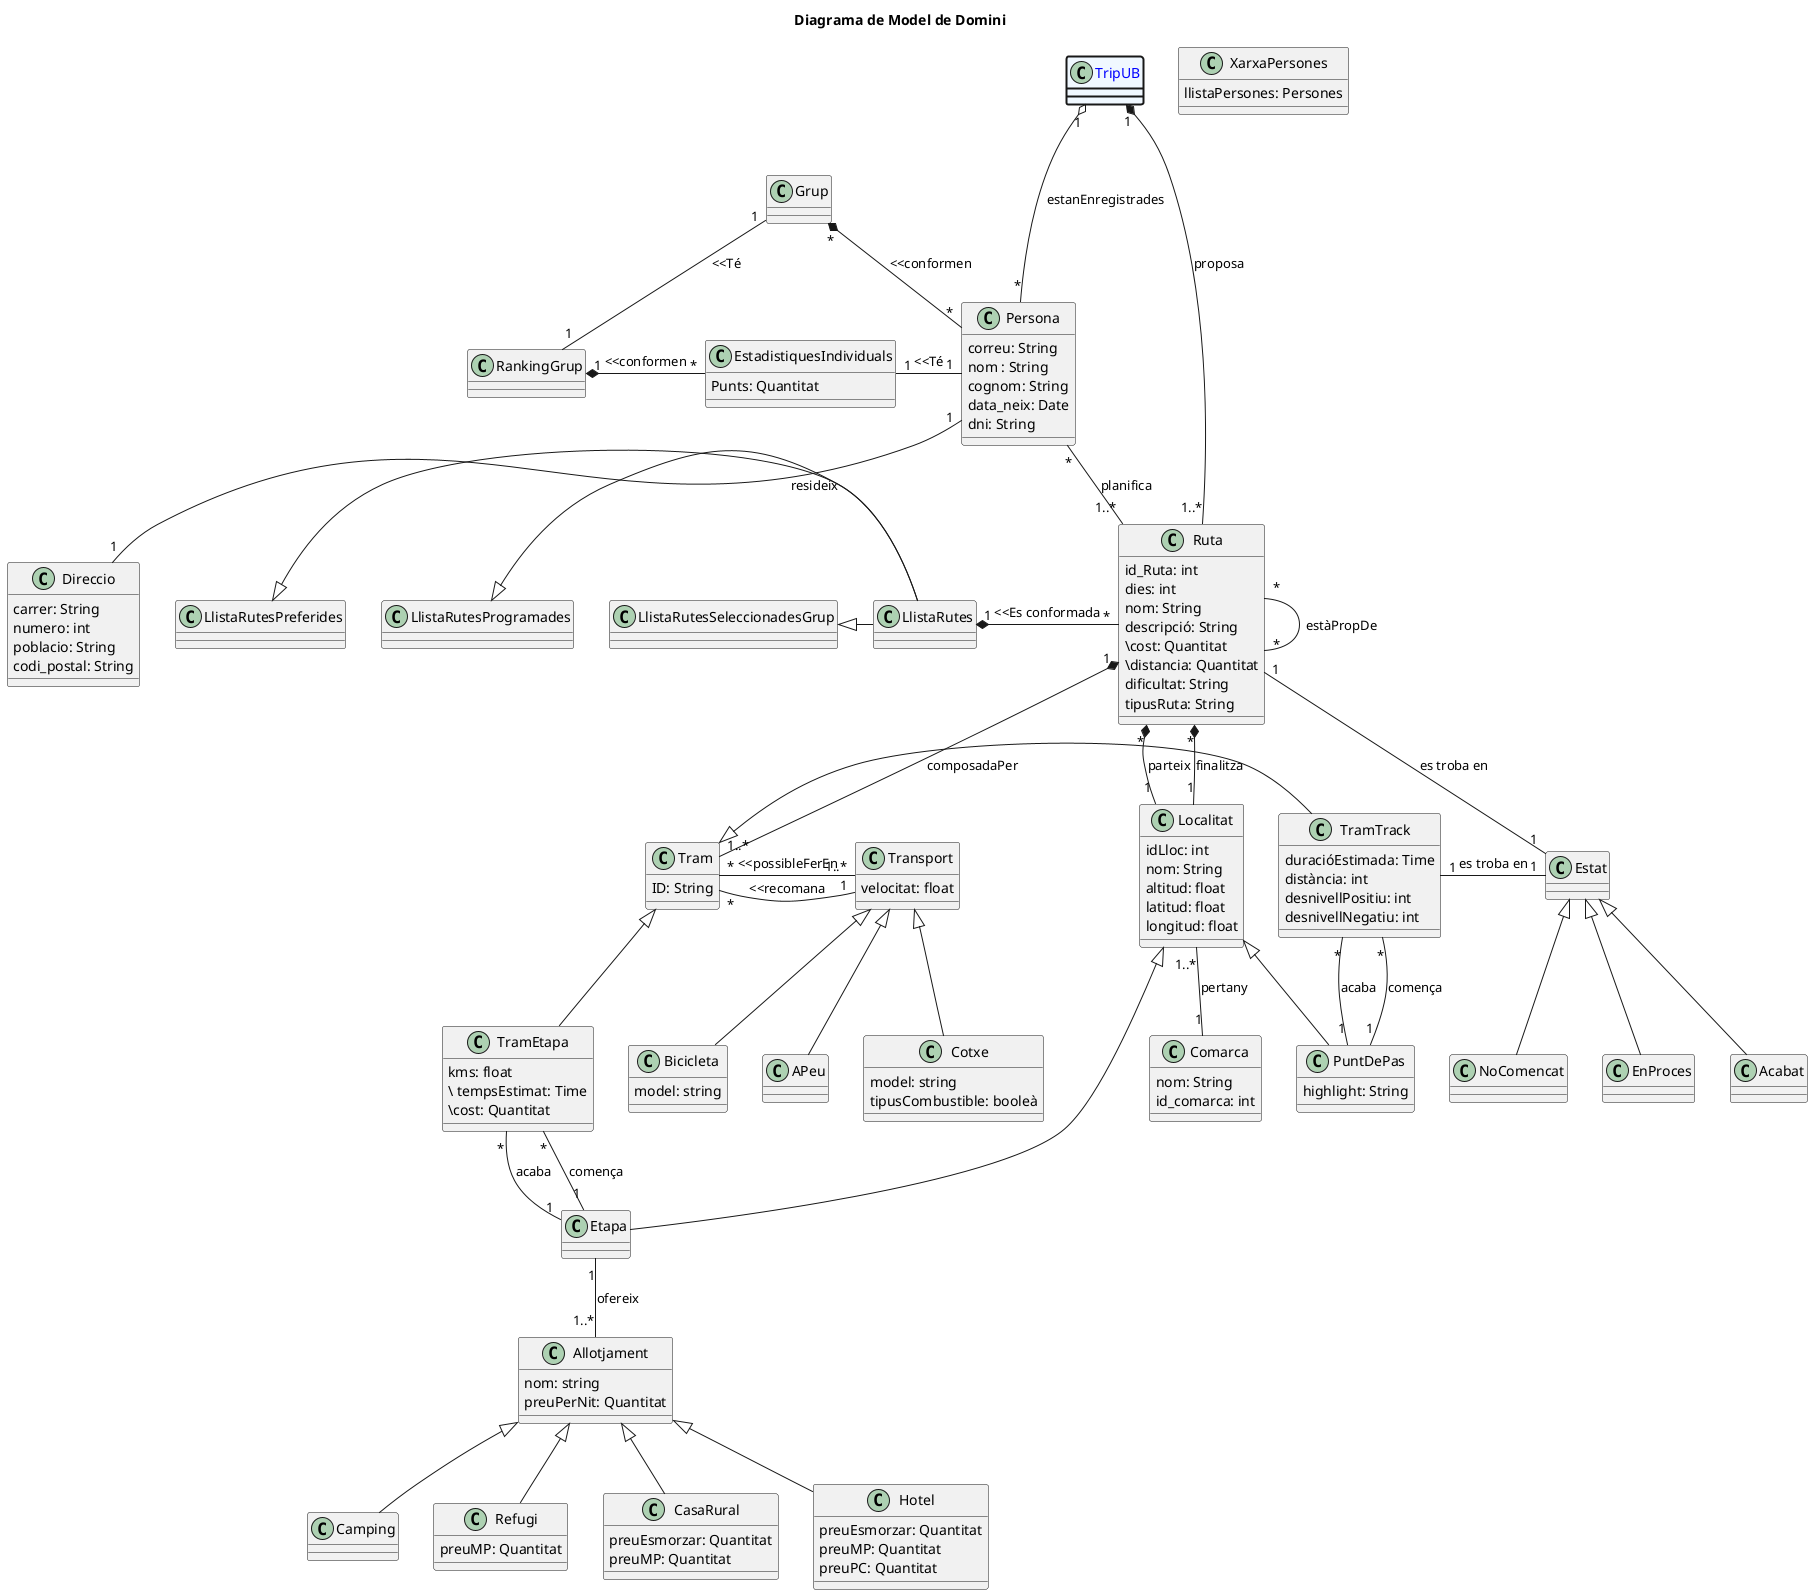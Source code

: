 
@startuml
skinparam classAttributeIconSize 0
title Diagrama de Model de Domini



TripUB "1" o--- "*" Persona: estanEnregistrades
TripUB "1"*--- "1..*" Ruta : proposa

Ruta "*" *-- "1" Localitat : parteix
Ruta "*" *-- "1" Localitat : finalitza


Ruta "1" *-- "1..*" Tram : composadaPer
Tram "*" -left- "1" Transport: <<recomana
Tram "*" -left- "1..*" Transport: <<possibleFerEn

Ruta "*" --"*" Ruta: estàPropDe

Transport <|-- Cotxe
Transport <|-- Bicicleta
Transport <|-- APeu

Tram <|-- TramEtapa
Tram <|-right- TramTrack

TramEtapa "*" -- "1" Etapa: comença
TramEtapa "*" -- "1" Etapa: acaba

Persona "1" -left- "1" EstadistiquesIndividuals: <<Té
EstadistiquesIndividuals "*" -left-* "1" RankingGrup: <<conformen
Grup "*" *-- "*" Persona: <<conformen
Grup "1" -down- "1" RankingGrup: <<Té

Localitat "1..*" --"1" Comarca: pertany

Localitat <|-- Etapa
Localitat <|-right-- PuntDePas

Etapa "1" -- "1..*" Allotjament: ofereix
Allotjament <|-- Camping
Allotjament <|-- Refugi
Allotjament <|-- CasaRural
Allotjament <|-- Hotel


TramTrack "*" -- "1" PuntDePas: comença
TramTrack "*" -- "1" PuntDePas: acaba

Persona "*" -- "1..*" Ruta : planifica
Persona "1" -- "1" Direccio : resideix

Ruta "1" -right- "1" Estat: es troba en
TramTrack"1" -right- "1" Estat: es troba en
Estat <|-down- NoComencat
Estat <|-down- EnProces
Estat <|-down- Acabat

LlistaRutes"1" *-right- "*" Ruta: <<Es conformada
LlistaRutesPreferides <|-right- LlistaRutes
LlistaRutesProgramades <|-right- LlistaRutes
LlistaRutesSeleccionadesGrup <|-right- LlistaRutes


class TripUB #aliceblue;line.bold;text:blue{
}

class Persona  {
 correu: String
 nom : String
 cognom: String
 data_neix: Date
 dni: String
}

class XarxaPersones {
 llistaPersones: Persones
}

class Direccio {
 carrer: String
 numero: int
 poblacio: String
 codi_postal: String
}

class Tram  {
ID: String
}


class Ruta  {
 id_Ruta: int
 dies: int
 nom: String
 descripció: String
 \cost: Quantitat
 \distancia: Quantitat
 dificultat: String
 tipusRuta: String
}

class TramEtapa   {
kms: float
\ tempsEstimat: Time
\cost: Quantitat
}


class TramTrack  {
duracióEstimada: Time
distància: int
desnivellPositiu: int
desnivellNegatiu: int
}



class Localitat   {
 idLloc: int
 nom: String
 altitud: float
 latitud: float
 longitud: float
}
class Comarca  {
 nom: String
 id_comarca: int
}

class PuntDePas {
 highlight: String
}

class Etapa  {
}

class Allotjament {
nom: string
preuPerNit: Quantitat
}

class Hotel {
preuEsmorzar: Quantitat
preuMP: Quantitat
preuPC: Quantitat
}

class CasaRural {
preuEsmorzar: Quantitat
preuMP: Quantitat
}

class Camping {
}

class Refugi {
preuMP: Quantitat
}


class Transport  {
velocitat: float
}

class Cotxe  {
model: string
tipusCombustible: booleà
}

class Bicicleta  {
model: string

}

class APeu   {
}

class RankingGrup  {
}

class EstadistiquesIndividuals {
Punts: Quantitat
}

class Estat {
}

class NoComencat {
}

class EnProces {
}

class Acabat {
}

class LlistaRutes {
}

class LlistaRutesProgramades {
}

class LlistaRutesSeleccionadesGrup {
}

class LlistaRutesPreferides {
}

class Grup {
}


@enduml
